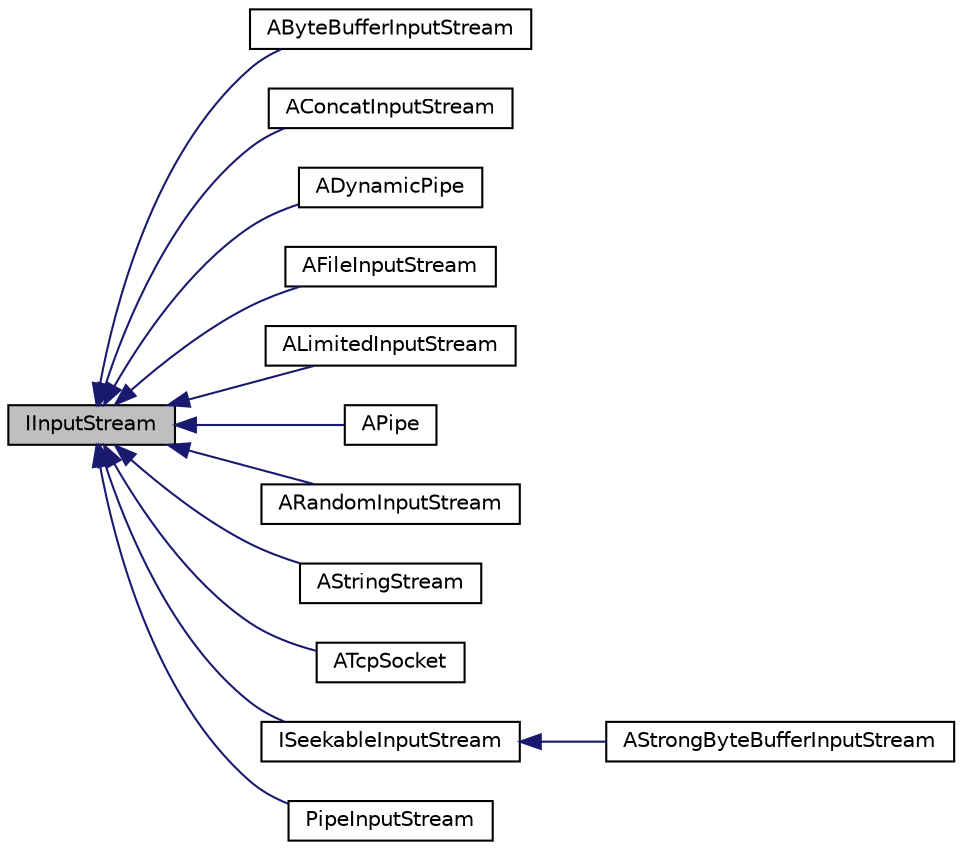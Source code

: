 digraph "IInputStream"
{
 // LATEX_PDF_SIZE
  edge [fontname="Helvetica",fontsize="10",labelfontname="Helvetica",labelfontsize="10"];
  node [fontname="Helvetica",fontsize="10",shape=record];
  rankdir="LR";
  Node1 [label="IInputStream",height=0.2,width=0.4,color="black", fillcolor="grey75", style="filled", fontcolor="black",tooltip="Represents an input stream."];
  Node1 -> Node2 [dir="back",color="midnightblue",fontsize="10",style="solid",fontname="Helvetica"];
  Node2 [label="AByteBufferInputStream",height=0.2,width=0.4,color="black", fillcolor="white", style="filled",URL="$classAByteBufferInputStream.html",tooltip="Converts a AByteBuffer to an IInputStream."];
  Node1 -> Node3 [dir="back",color="midnightblue",fontsize="10",style="solid",fontname="Helvetica"];
  Node3 [label="AConcatInputStream",height=0.2,width=0.4,color="black", fillcolor="white", style="filled",URL="$classAConcatInputStream.html",tooltip="Concatenates multiple sequential input streams into one."];
  Node1 -> Node4 [dir="back",color="midnightblue",fontsize="10",style="solid",fontname="Helvetica"];
  Node4 [label="ADynamicPipe",height=0.2,width=0.4,color="black", fillcolor="white", style="filled",URL="$classADynamicPipe.html",tooltip="An asynchronous buffer that converts an IInputStream to IOutputStream (and otherwise)."];
  Node1 -> Node5 [dir="back",color="midnightblue",fontsize="10",style="solid",fontname="Helvetica"];
  Node5 [label="AFileInputStream",height=0.2,width=0.4,color="black", fillcolor="white", style="filled",URL="$classAFileInputStream.html",tooltip="Opens a file for a binary read."];
  Node1 -> Node6 [dir="back",color="midnightblue",fontsize="10",style="solid",fontname="Helvetica"];
  Node6 [label="ALimitedInputStream",height=0.2,width=0.4,color="black", fillcolor="white", style="filled",URL="$classALimitedInputStream.html",tooltip="Input stream that will pass through a maximum of a certain number of bytes - then it will return eof ..."];
  Node1 -> Node7 [dir="back",color="midnightblue",fontsize="10",style="solid",fontname="Helvetica"];
  Node7 [label="APipe",height=0.2,width=0.4,color="black", fillcolor="white", style="filled",URL="$classAPipe.html",tooltip="A thread safe buffer that converts an IInputStream to IOutputStream (and otherwise)."];
  Node1 -> Node8 [dir="back",color="midnightblue",fontsize="10",style="solid",fontname="Helvetica"];
  Node8 [label="ARandomInputStream",height=0.2,width=0.4,color="black", fillcolor="white", style="filled",URL="$classARandomInputStream.html",tooltip="An input stream that generates random bytes."];
  Node1 -> Node9 [dir="back",color="midnightblue",fontsize="10",style="solid",fontname="Helvetica"];
  Node9 [label="AStringStream",height=0.2,width=0.4,color="black", fillcolor="white", style="filled",URL="$classAStringStream.html",tooltip="A buffer input/output stream based on std::string."];
  Node1 -> Node10 [dir="back",color="midnightblue",fontsize="10",style="solid",fontname="Helvetica"];
  Node10 [label="ATcpSocket",height=0.2,width=0.4,color="black", fillcolor="white", style="filled",URL="$classATcpSocket.html",tooltip="A bidirectional TCP connection (either a client connection or returned by ATcpServerSocket)."];
  Node1 -> Node11 [dir="back",color="midnightblue",fontsize="10",style="solid",fontname="Helvetica"];
  Node11 [label="ISeekableInputStream",height=0.2,width=0.4,color="black", fillcolor="white", style="filled",URL="$classISeekableInputStream.html",tooltip="Represents an input stream with updating reading position."];
  Node11 -> Node12 [dir="back",color="midnightblue",fontsize="10",style="solid",fontname="Helvetica"];
  Node12 [label="AStrongByteBufferInputStream",height=0.2,width=0.4,color="black", fillcolor="white", style="filled",URL="$classAStrongByteBufferInputStream.html",tooltip="Input stream based on AByteBuffer with memory control, clears byte buffer on destruction."];
  Node1 -> Node13 [dir="back",color="midnightblue",fontsize="10",style="solid",fontname="Helvetica"];
  Node13 [label="PipeInputStream",height=0.2,width=0.4,color="black", fillcolor="white", style="filled",URL="$classPipeInputStream.html",tooltip=" "];
}
